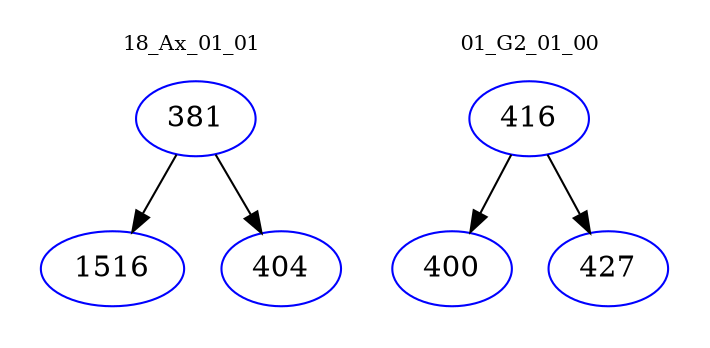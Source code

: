 digraph{
subgraph cluster_0 {
color = white
label = "18_Ax_01_01";
fontsize=10;
T0_381 [label="381", color="blue"]
T0_381 -> T0_1516 [color="black"]
T0_1516 [label="1516", color="blue"]
T0_381 -> T0_404 [color="black"]
T0_404 [label="404", color="blue"]
}
subgraph cluster_1 {
color = white
label = "01_G2_01_00";
fontsize=10;
T1_416 [label="416", color="blue"]
T1_416 -> T1_400 [color="black"]
T1_400 [label="400", color="blue"]
T1_416 -> T1_427 [color="black"]
T1_427 [label="427", color="blue"]
}
}
